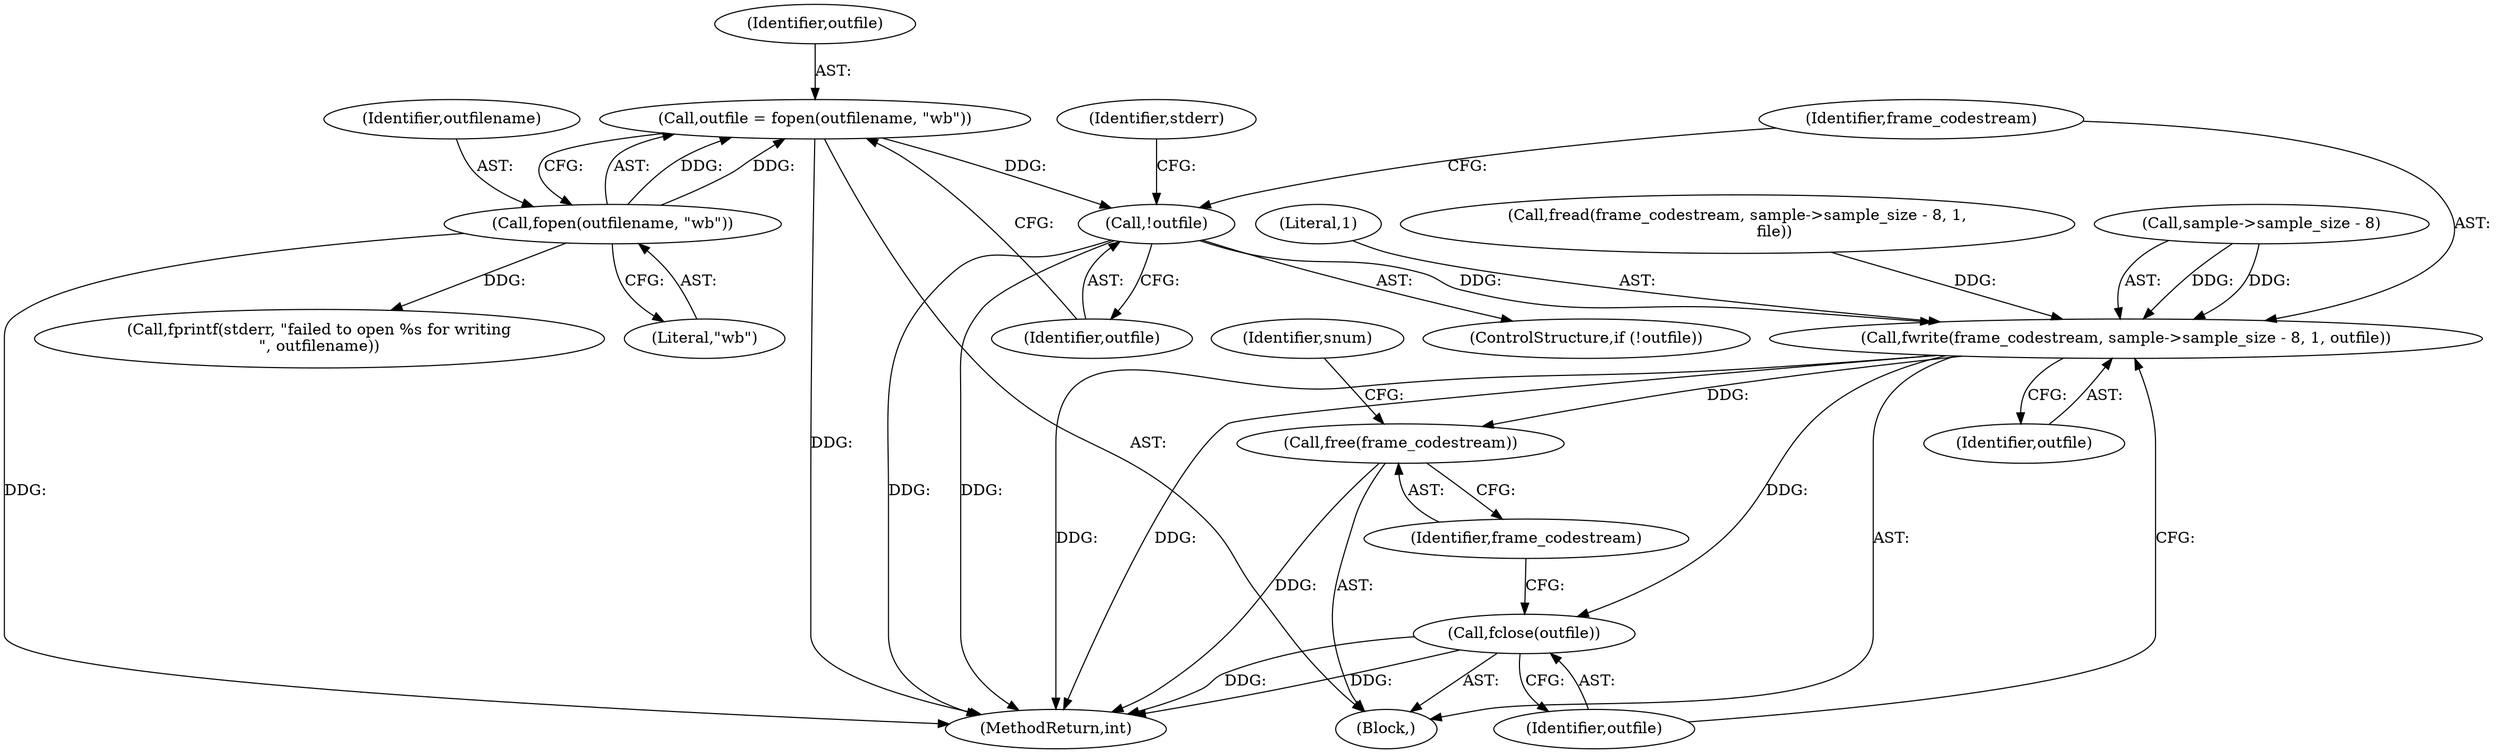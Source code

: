 digraph "0_openjpeg_6d8c0c06ee32dc03ba80acd48334e98728e56cf5@API" {
"1000317" [label="(Call,outfile = fopen(outfilename, \"wb\"))"];
"1000319" [label="(Call,fopen(outfilename, \"wb\"))"];
"1000323" [label="(Call,!outfile)"];
"1000332" [label="(Call,fwrite(frame_codestream, sample->sample_size - 8, 1, outfile))"];
"1000341" [label="(Call,fclose(outfile))"];
"1000343" [label="(Call,free(frame_codestream))"];
"1000258" [label="(Block,)"];
"1000321" [label="(Literal,\"wb\")"];
"1000285" [label="(Call,fread(frame_codestream, sample->sample_size - 8, 1,\n               file))"];
"1000324" [label="(Identifier,outfile)"];
"1000343" [label="(Call,free(frame_codestream))"];
"1000342" [label="(Identifier,outfile)"];
"1000333" [label="(Identifier,frame_codestream)"];
"1000257" [label="(Identifier,snum)"];
"1000344" [label="(Identifier,frame_codestream)"];
"1000327" [label="(Identifier,stderr)"];
"1000341" [label="(Call,fclose(outfile))"];
"1000318" [label="(Identifier,outfile)"];
"1000332" [label="(Call,fwrite(frame_codestream, sample->sample_size - 8, 1, outfile))"];
"1000323" [label="(Call,!outfile)"];
"1000326" [label="(Call,fprintf(stderr, \"failed to open %s for writing\n\", outfilename))"];
"1000319" [label="(Call,fopen(outfilename, \"wb\"))"];
"1000362" [label="(MethodReturn,int)"];
"1000340" [label="(Identifier,outfile)"];
"1000317" [label="(Call,outfile = fopen(outfilename, \"wb\"))"];
"1000334" [label="(Call,sample->sample_size - 8)"];
"1000322" [label="(ControlStructure,if (!outfile))"];
"1000339" [label="(Literal,1)"];
"1000320" [label="(Identifier,outfilename)"];
"1000317" -> "1000258"  [label="AST: "];
"1000317" -> "1000319"  [label="CFG: "];
"1000318" -> "1000317"  [label="AST: "];
"1000319" -> "1000317"  [label="AST: "];
"1000324" -> "1000317"  [label="CFG: "];
"1000317" -> "1000362"  [label="DDG: "];
"1000319" -> "1000317"  [label="DDG: "];
"1000319" -> "1000317"  [label="DDG: "];
"1000317" -> "1000323"  [label="DDG: "];
"1000319" -> "1000321"  [label="CFG: "];
"1000320" -> "1000319"  [label="AST: "];
"1000321" -> "1000319"  [label="AST: "];
"1000319" -> "1000362"  [label="DDG: "];
"1000319" -> "1000326"  [label="DDG: "];
"1000323" -> "1000322"  [label="AST: "];
"1000323" -> "1000324"  [label="CFG: "];
"1000324" -> "1000323"  [label="AST: "];
"1000327" -> "1000323"  [label="CFG: "];
"1000333" -> "1000323"  [label="CFG: "];
"1000323" -> "1000362"  [label="DDG: "];
"1000323" -> "1000362"  [label="DDG: "];
"1000323" -> "1000332"  [label="DDG: "];
"1000332" -> "1000258"  [label="AST: "];
"1000332" -> "1000340"  [label="CFG: "];
"1000333" -> "1000332"  [label="AST: "];
"1000334" -> "1000332"  [label="AST: "];
"1000339" -> "1000332"  [label="AST: "];
"1000340" -> "1000332"  [label="AST: "];
"1000342" -> "1000332"  [label="CFG: "];
"1000332" -> "1000362"  [label="DDG: "];
"1000332" -> "1000362"  [label="DDG: "];
"1000285" -> "1000332"  [label="DDG: "];
"1000334" -> "1000332"  [label="DDG: "];
"1000334" -> "1000332"  [label="DDG: "];
"1000332" -> "1000341"  [label="DDG: "];
"1000332" -> "1000343"  [label="DDG: "];
"1000341" -> "1000258"  [label="AST: "];
"1000341" -> "1000342"  [label="CFG: "];
"1000342" -> "1000341"  [label="AST: "];
"1000344" -> "1000341"  [label="CFG: "];
"1000341" -> "1000362"  [label="DDG: "];
"1000341" -> "1000362"  [label="DDG: "];
"1000343" -> "1000258"  [label="AST: "];
"1000343" -> "1000344"  [label="CFG: "];
"1000344" -> "1000343"  [label="AST: "];
"1000257" -> "1000343"  [label="CFG: "];
"1000343" -> "1000362"  [label="DDG: "];
}
